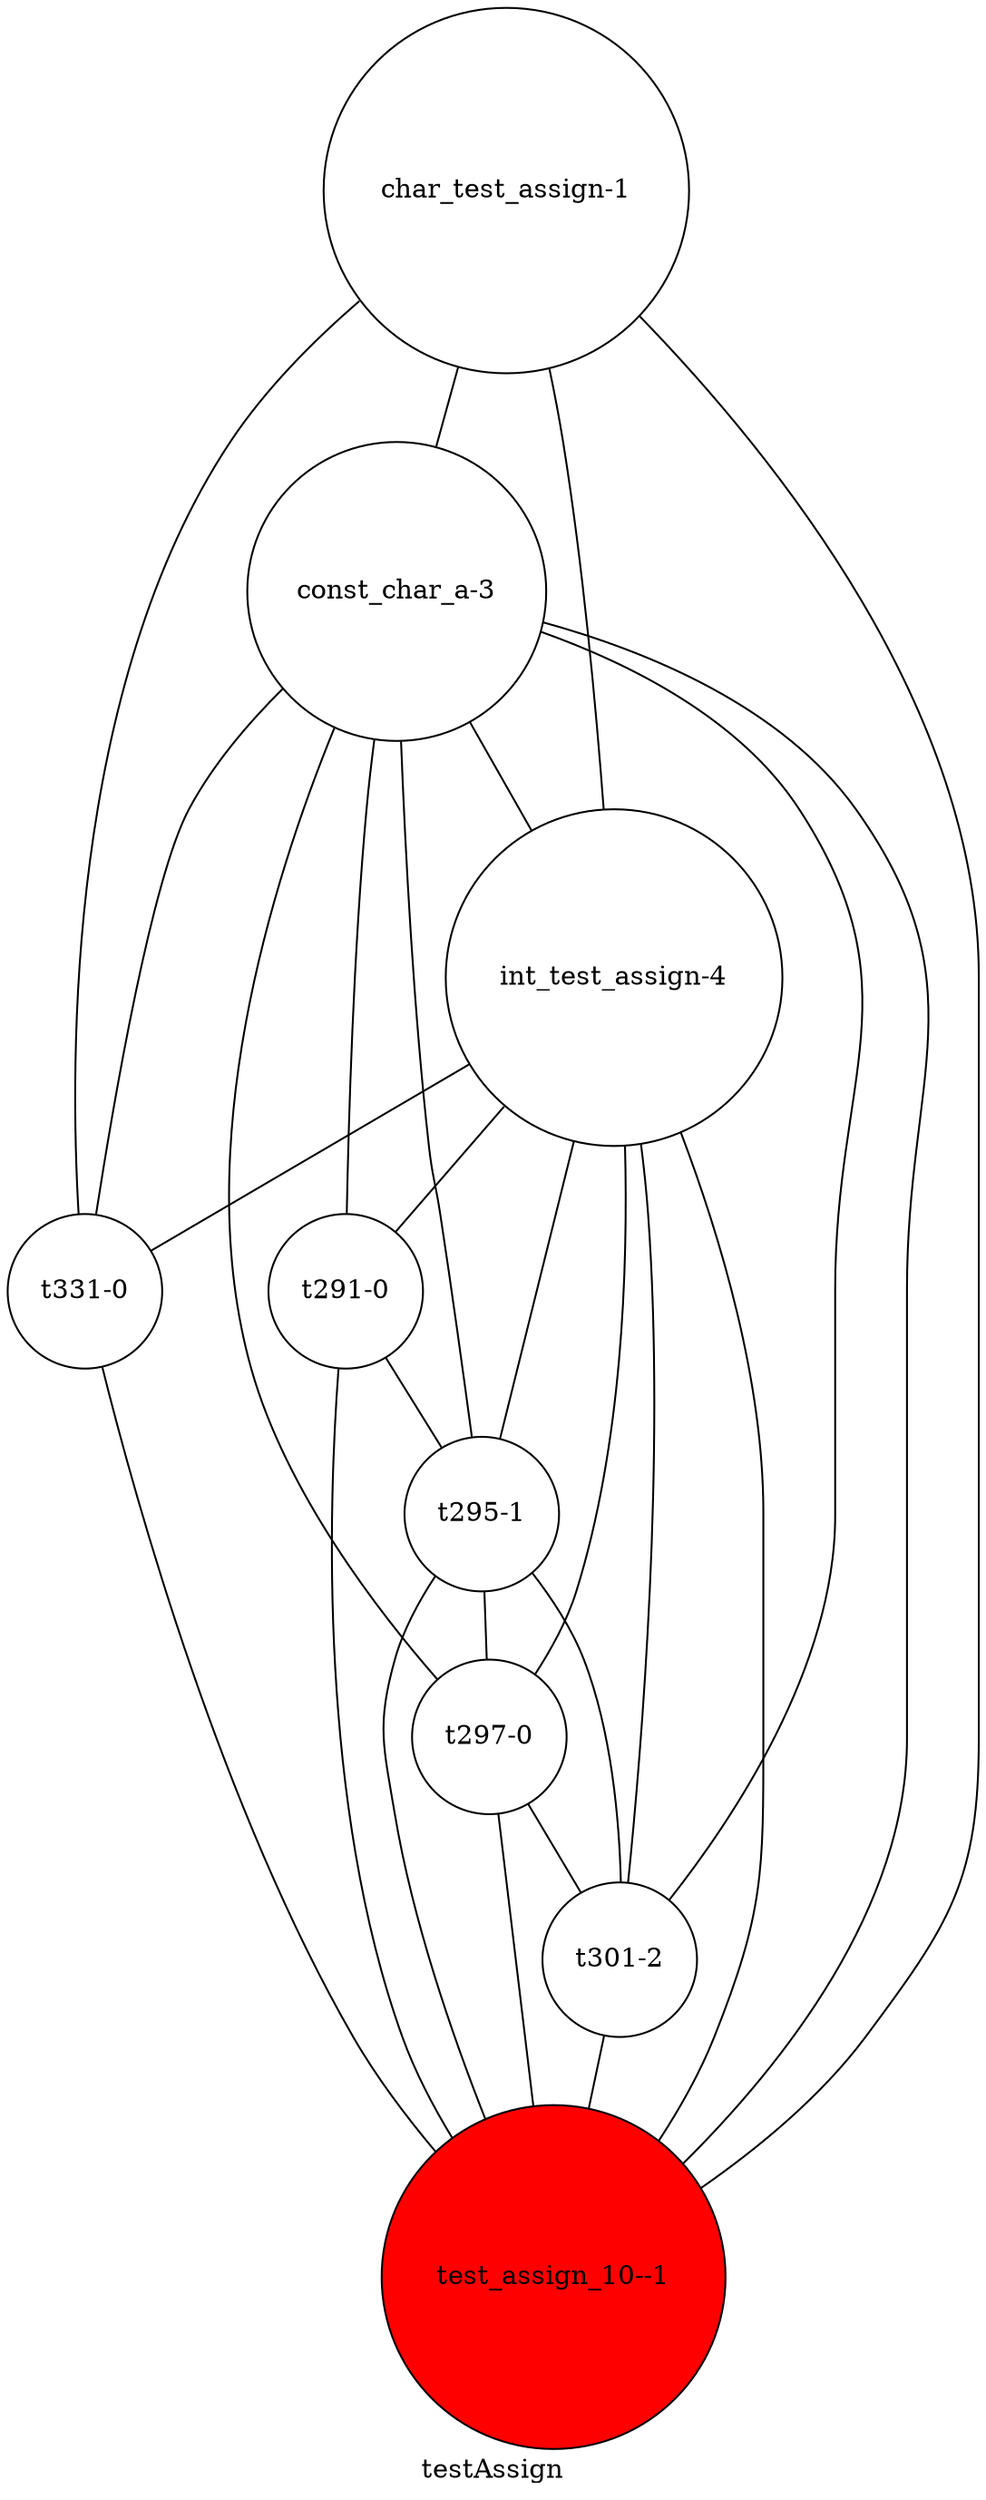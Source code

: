 graph testAssign{
label =testAssign
t291[label="t291-0", shape=circle, style=filled, fillcolor=White]
t295[label="t295-1", shape=circle, style=filled, fillcolor=White]
t297[label="t297-0", shape=circle, style=filled, fillcolor=White]
t301[label="t301-2", shape=circle, style=filled, fillcolor=White]
t331[label="t331-0", shape=circle, style=filled, fillcolor=White]
char_test_assign[label="char_test_assign-1", shape=circle, style=filled, fillcolor=White]
const_char_a[label="const_char_a-3", shape=circle, style=filled, fillcolor=White]
int_test_assign[label="int_test_assign-4", shape=circle, style=filled, fillcolor=White]
test_assign_10[label="test_assign_10--1", shape=circle, style=filled, fillcolor=Red]
char_test_assign--const_char_a
char_test_assign--int_test_assign
char_test_assign--t331
char_test_assign--test_assign_10
const_char_a--int_test_assign
const_char_a--t291
const_char_a--t295
const_char_a--t297
const_char_a--t301
const_char_a--t331
const_char_a--test_assign_10
int_test_assign--t291
int_test_assign--t295
int_test_assign--t297
int_test_assign--t301
int_test_assign--t331
int_test_assign--test_assign_10
t291--t295
t291--test_assign_10
t295--t297
t295--t301
t295--test_assign_10
t297--t301
t297--test_assign_10
t301--test_assign_10
t331--test_assign_10
}
